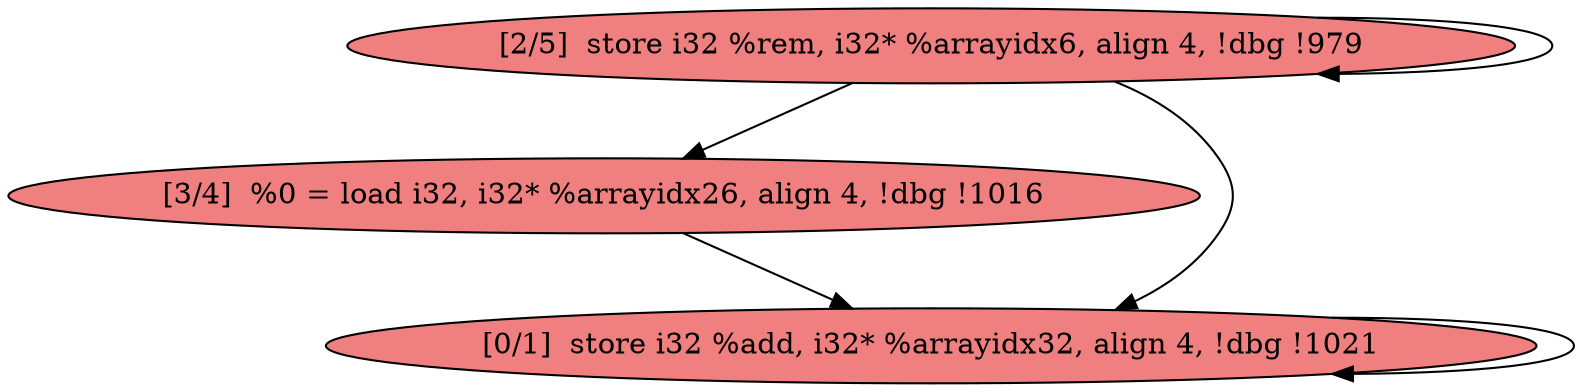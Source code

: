 
digraph G {


node5 [fillcolor=lightcoral,label="[3/4]  %0 = load i32, i32* %arrayidx26, align 4, !dbg !1016",shape=ellipse,style=filled ]
node3 [fillcolor=lightcoral,label="[0/1]  store i32 %add, i32* %arrayidx32, align 4, !dbg !1021",shape=ellipse,style=filled ]
node4 [fillcolor=lightcoral,label="[2/5]  store i32 %rem, i32* %arrayidx6, align 4, !dbg !979",shape=ellipse,style=filled ]

node4->node5 [ ]
node4->node4 [ ]
node4->node3 [ ]
node5->node3 [ ]
node3->node3 [ ]


}
